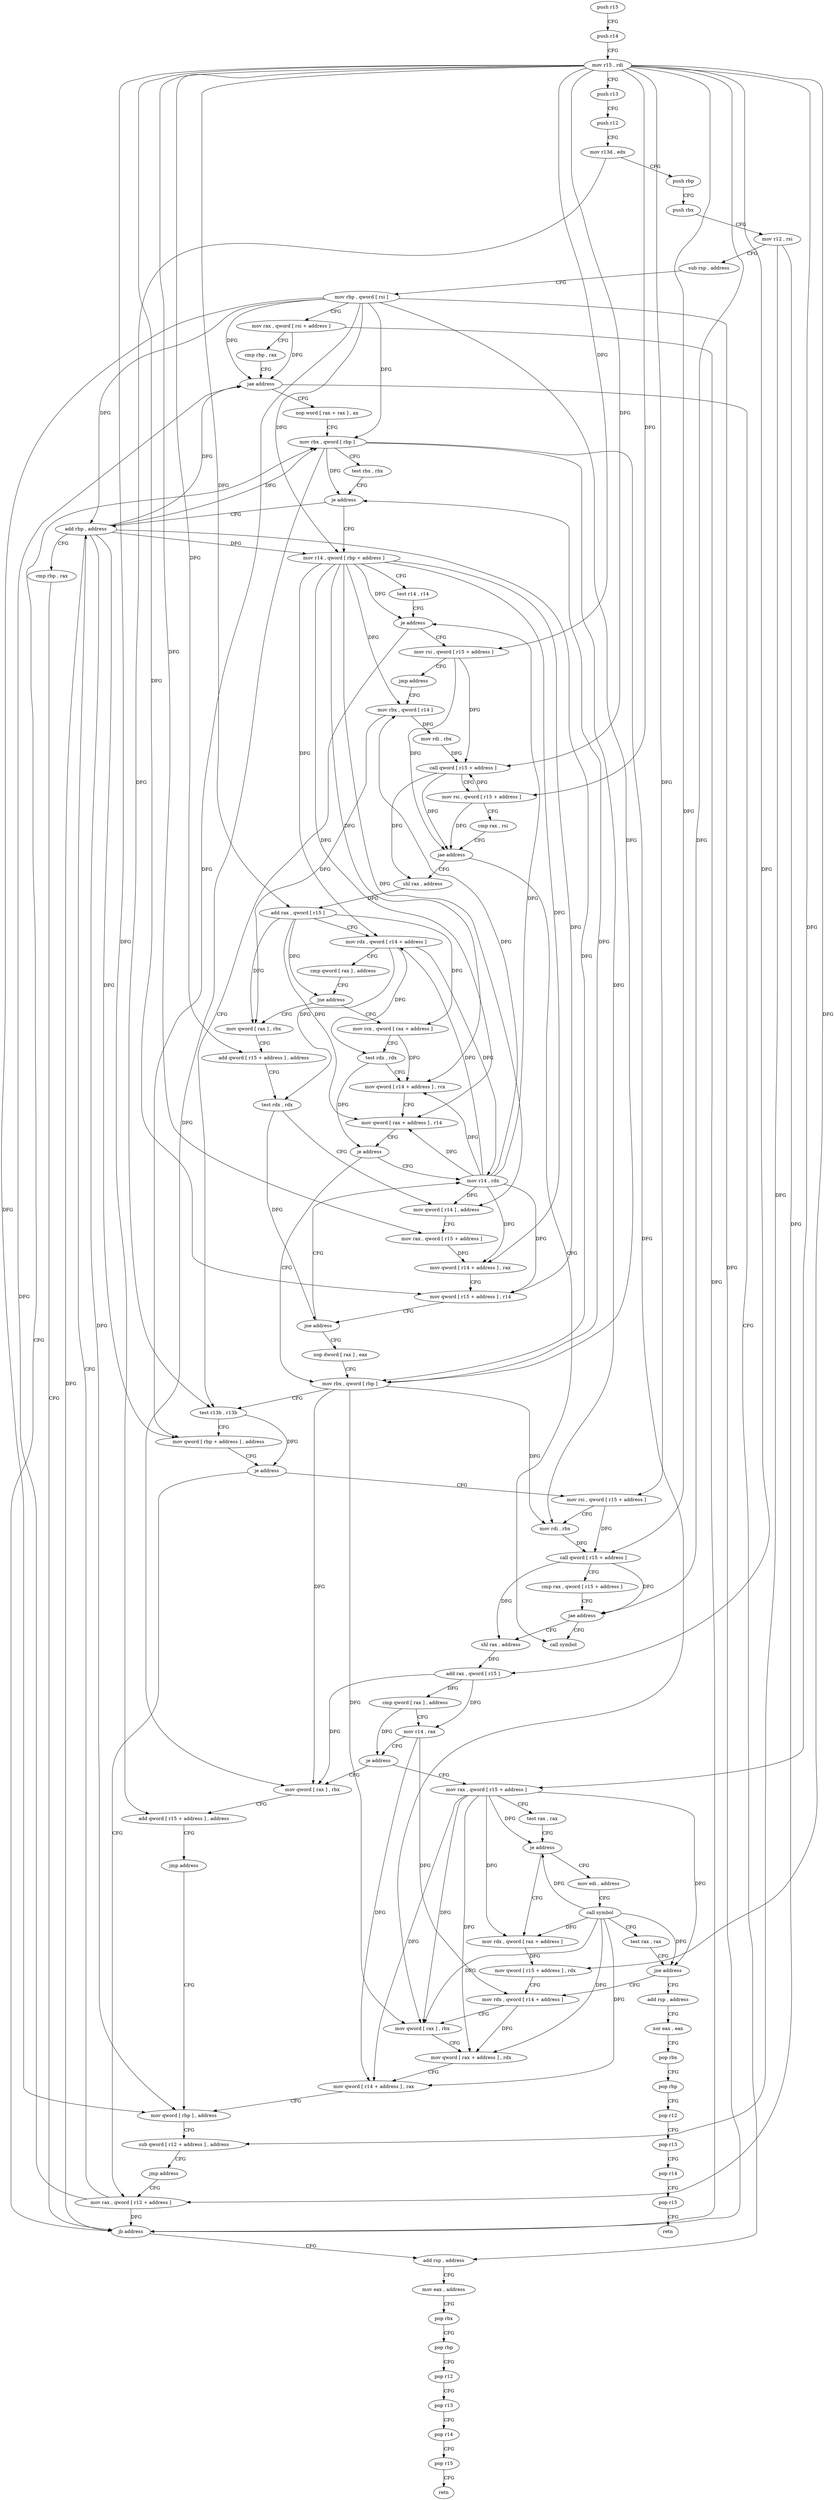 digraph "func" {
"4307744" [label = "push r15" ]
"4307746" [label = "push r14" ]
"4307748" [label = "mov r15 , rdi" ]
"4307751" [label = "push r13" ]
"4307753" [label = "push r12" ]
"4307755" [label = "mov r13d , edx" ]
"4307758" [label = "push rbp" ]
"4307759" [label = "push rbx" ]
"4307760" [label = "mov r12 , rsi" ]
"4307763" [label = "sub rsp , address" ]
"4307767" [label = "mov rbp , qword [ rsi ]" ]
"4307770" [label = "mov rax , qword [ rsi + address ]" ]
"4307774" [label = "cmp rbp , rax" ]
"4307777" [label = "jae address" ]
"4307955" [label = "add rsp , address" ]
"4307783" [label = "nop word [ rax + rax ] , ax" ]
"4307959" [label = "mov eax , address" ]
"4307964" [label = "pop rbx" ]
"4307965" [label = "pop rbp" ]
"4307966" [label = "pop r12" ]
"4307968" [label = "pop r13" ]
"4307970" [label = "pop r14" ]
"4307972" [label = "pop r15" ]
"4307974" [label = "retn" ]
"4307792" [label = "mov rbx , qword [ rbp ]" ]
"4307942" [label = "add rbp , address" ]
"4307946" [label = "cmp rbp , rax" ]
"4307949" [label = "jb address" ]
"4307805" [label = "mov r14 , qword [ rbp + address ]" ]
"4307809" [label = "test r14 , r14" ]
"4307812" [label = "je address" ]
"4307924" [label = "test r13b , r13b" ]
"4307814" [label = "mov rsi , qword [ r15 + address ]" ]
"4307796" [label = "test rbx , rbx" ]
"4307799" [label = "je address" ]
"4307927" [label = "mov qword [ rbp + address ] , address" ]
"4307935" [label = "je address" ]
"4307984" [label = "mov rsi , qword [ r15 + address ]" ]
"4307937" [label = "mov rax , qword [ r12 + address ]" ]
"4307818" [label = "jmp address" ]
"4307844" [label = "mov rbx , qword [ r14 ]" ]
"4307988" [label = "mov rdi , rbx" ]
"4307991" [label = "call qword [ r15 + address ]" ]
"4307995" [label = "cmp rax , qword [ r15 + address ]" ]
"4307999" [label = "jae address" ]
"4308107" [label = "call symbol" ]
"4308001" [label = "shl rax , address" ]
"4307847" [label = "mov rdi , rbx" ]
"4307850" [label = "call qword [ r15 + address ]" ]
"4307854" [label = "mov rsi , qword [ r15 + address ]" ]
"4307858" [label = "cmp rax , rsi" ]
"4307861" [label = "jae address" ]
"4307867" [label = "shl rax , address" ]
"4308005" [label = "add rax , qword [ r15 ]" ]
"4308008" [label = "cmp qword [ rax ] , address" ]
"4308012" [label = "mov r14 , rax" ]
"4308015" [label = "je address" ]
"4308065" [label = "mov qword [ rax ] , rbx" ]
"4308017" [label = "mov rax , qword [ r15 + address ]" ]
"4307871" [label = "add rax , qword [ r15 ]" ]
"4307874" [label = "mov rdx , qword [ r14 + address ]" ]
"4307878" [label = "cmp qword [ rax ] , address" ]
"4307882" [label = "jne address" ]
"4307824" [label = "mov rcx , qword [ rax + address ]" ]
"4307884" [label = "mov qword [ rax ] , rbx" ]
"4308068" [label = "add qword [ r15 + address ] , address" ]
"4308073" [label = "jmp address" ]
"4308049" [label = "mov qword [ rbp ] , address" ]
"4308021" [label = "test rax , rax" ]
"4308024" [label = "je address" ]
"4308075" [label = "mov edi , address" ]
"4308026" [label = "mov rdx , qword [ rax + address ]" ]
"4307828" [label = "test rdx , rdx" ]
"4307831" [label = "mov qword [ r14 + address ] , rcx" ]
"4307835" [label = "mov qword [ rax + address ] , r14" ]
"4307839" [label = "je address" ]
"4307920" [label = "mov rbx , qword [ rbp ]" ]
"4307841" [label = "mov r14 , rdx" ]
"4307887" [label = "add qword [ r15 + address ] , address" ]
"4307892" [label = "test rdx , rdx" ]
"4307895" [label = "mov qword [ r14 ] , address" ]
"4307902" [label = "mov rax , qword [ r15 + address ]" ]
"4307906" [label = "mov qword [ r14 + address ] , rax" ]
"4307910" [label = "mov qword [ r15 + address ] , r14" ]
"4307914" [label = "jne address" ]
"4307916" [label = "nop dword [ rax ] , eax" ]
"4308057" [label = "sub qword [ r12 + address ] , address" ]
"4308063" [label = "jmp address" ]
"4308080" [label = "call symbol" ]
"4308085" [label = "test rax , rax" ]
"4308088" [label = "jne address" ]
"4308034" [label = "mov rdx , qword [ r14 + address ]" ]
"4308090" [label = "add rsp , address" ]
"4308030" [label = "mov qword [ r15 + address ] , rdx" ]
"4308038" [label = "mov qword [ rax ] , rbx" ]
"4308041" [label = "mov qword [ rax + address ] , rdx" ]
"4308045" [label = "mov qword [ r14 + address ] , rax" ]
"4308094" [label = "xor eax , eax" ]
"4308096" [label = "pop rbx" ]
"4308097" [label = "pop rbp" ]
"4308098" [label = "pop r12" ]
"4308100" [label = "pop r13" ]
"4308102" [label = "pop r14" ]
"4308104" [label = "pop r15" ]
"4308106" [label = "retn" ]
"4307744" -> "4307746" [ label = "CFG" ]
"4307746" -> "4307748" [ label = "CFG" ]
"4307748" -> "4307751" [ label = "CFG" ]
"4307748" -> "4307814" [ label = "DFG" ]
"4307748" -> "4307984" [ label = "DFG" ]
"4307748" -> "4307991" [ label = "DFG" ]
"4307748" -> "4307999" [ label = "DFG" ]
"4307748" -> "4307850" [ label = "DFG" ]
"4307748" -> "4307854" [ label = "DFG" ]
"4307748" -> "4308005" [ label = "DFG" ]
"4307748" -> "4307871" [ label = "DFG" ]
"4307748" -> "4308068" [ label = "DFG" ]
"4307748" -> "4308017" [ label = "DFG" ]
"4307748" -> "4307887" [ label = "DFG" ]
"4307748" -> "4307902" [ label = "DFG" ]
"4307748" -> "4307910" [ label = "DFG" ]
"4307748" -> "4308030" [ label = "DFG" ]
"4307751" -> "4307753" [ label = "CFG" ]
"4307753" -> "4307755" [ label = "CFG" ]
"4307755" -> "4307758" [ label = "CFG" ]
"4307755" -> "4307924" [ label = "DFG" ]
"4307758" -> "4307759" [ label = "CFG" ]
"4307759" -> "4307760" [ label = "CFG" ]
"4307760" -> "4307763" [ label = "CFG" ]
"4307760" -> "4307937" [ label = "DFG" ]
"4307760" -> "4308057" [ label = "DFG" ]
"4307763" -> "4307767" [ label = "CFG" ]
"4307767" -> "4307770" [ label = "CFG" ]
"4307767" -> "4307777" [ label = "DFG" ]
"4307767" -> "4307792" [ label = "DFG" ]
"4307767" -> "4307942" [ label = "DFG" ]
"4307767" -> "4307949" [ label = "DFG" ]
"4307767" -> "4307805" [ label = "DFG" ]
"4307767" -> "4307927" [ label = "DFG" ]
"4307767" -> "4308049" [ label = "DFG" ]
"4307767" -> "4307920" [ label = "DFG" ]
"4307770" -> "4307774" [ label = "CFG" ]
"4307770" -> "4307777" [ label = "DFG" ]
"4307770" -> "4307949" [ label = "DFG" ]
"4307774" -> "4307777" [ label = "CFG" ]
"4307777" -> "4307955" [ label = "CFG" ]
"4307777" -> "4307783" [ label = "CFG" ]
"4307955" -> "4307959" [ label = "CFG" ]
"4307783" -> "4307792" [ label = "CFG" ]
"4307959" -> "4307964" [ label = "CFG" ]
"4307964" -> "4307965" [ label = "CFG" ]
"4307965" -> "4307966" [ label = "CFG" ]
"4307966" -> "4307968" [ label = "CFG" ]
"4307968" -> "4307970" [ label = "CFG" ]
"4307970" -> "4307972" [ label = "CFG" ]
"4307972" -> "4307974" [ label = "CFG" ]
"4307792" -> "4307796" [ label = "CFG" ]
"4307792" -> "4307799" [ label = "DFG" ]
"4307792" -> "4307988" [ label = "DFG" ]
"4307792" -> "4308065" [ label = "DFG" ]
"4307792" -> "4308038" [ label = "DFG" ]
"4307942" -> "4307946" [ label = "CFG" ]
"4307942" -> "4307792" [ label = "DFG" ]
"4307942" -> "4307777" [ label = "DFG" ]
"4307942" -> "4307949" [ label = "DFG" ]
"4307942" -> "4307805" [ label = "DFG" ]
"4307942" -> "4307927" [ label = "DFG" ]
"4307942" -> "4308049" [ label = "DFG" ]
"4307942" -> "4307920" [ label = "DFG" ]
"4307946" -> "4307949" [ label = "CFG" ]
"4307949" -> "4307792" [ label = "CFG" ]
"4307949" -> "4307955" [ label = "CFG" ]
"4307805" -> "4307809" [ label = "CFG" ]
"4307805" -> "4307812" [ label = "DFG" ]
"4307805" -> "4307844" [ label = "DFG" ]
"4307805" -> "4307874" [ label = "DFG" ]
"4307805" -> "4307831" [ label = "DFG" ]
"4307805" -> "4307835" [ label = "DFG" ]
"4307805" -> "4307895" [ label = "DFG" ]
"4307805" -> "4307906" [ label = "DFG" ]
"4307805" -> "4307910" [ label = "DFG" ]
"4307809" -> "4307812" [ label = "CFG" ]
"4307812" -> "4307924" [ label = "CFG" ]
"4307812" -> "4307814" [ label = "CFG" ]
"4307924" -> "4307927" [ label = "CFG" ]
"4307924" -> "4307935" [ label = "DFG" ]
"4307814" -> "4307818" [ label = "CFG" ]
"4307814" -> "4307850" [ label = "DFG" ]
"4307814" -> "4307861" [ label = "DFG" ]
"4307796" -> "4307799" [ label = "CFG" ]
"4307799" -> "4307942" [ label = "CFG" ]
"4307799" -> "4307805" [ label = "CFG" ]
"4307927" -> "4307935" [ label = "CFG" ]
"4307935" -> "4307984" [ label = "CFG" ]
"4307935" -> "4307937" [ label = "CFG" ]
"4307984" -> "4307988" [ label = "CFG" ]
"4307984" -> "4307991" [ label = "DFG" ]
"4307937" -> "4307942" [ label = "CFG" ]
"4307937" -> "4307777" [ label = "DFG" ]
"4307937" -> "4307949" [ label = "DFG" ]
"4307818" -> "4307844" [ label = "CFG" ]
"4307844" -> "4307847" [ label = "DFG" ]
"4307844" -> "4307884" [ label = "DFG" ]
"4307988" -> "4307991" [ label = "DFG" ]
"4307991" -> "4307995" [ label = "CFG" ]
"4307991" -> "4307999" [ label = "DFG" ]
"4307991" -> "4308001" [ label = "DFG" ]
"4307995" -> "4307999" [ label = "CFG" ]
"4307999" -> "4308107" [ label = "CFG" ]
"4307999" -> "4308001" [ label = "CFG" ]
"4308001" -> "4308005" [ label = "DFG" ]
"4307847" -> "4307850" [ label = "DFG" ]
"4307850" -> "4307854" [ label = "CFG" ]
"4307850" -> "4307861" [ label = "DFG" ]
"4307850" -> "4307867" [ label = "DFG" ]
"4307854" -> "4307858" [ label = "CFG" ]
"4307854" -> "4307850" [ label = "DFG" ]
"4307854" -> "4307861" [ label = "DFG" ]
"4307858" -> "4307861" [ label = "CFG" ]
"4307861" -> "4308107" [ label = "CFG" ]
"4307861" -> "4307867" [ label = "CFG" ]
"4307867" -> "4307871" [ label = "DFG" ]
"4308005" -> "4308008" [ label = "DFG" ]
"4308005" -> "4308012" [ label = "DFG" ]
"4308005" -> "4308065" [ label = "DFG" ]
"4308008" -> "4308012" [ label = "CFG" ]
"4308008" -> "4308015" [ label = "DFG" ]
"4308012" -> "4308015" [ label = "CFG" ]
"4308012" -> "4308034" [ label = "DFG" ]
"4308012" -> "4308045" [ label = "DFG" ]
"4308015" -> "4308065" [ label = "CFG" ]
"4308015" -> "4308017" [ label = "CFG" ]
"4308065" -> "4308068" [ label = "CFG" ]
"4308017" -> "4308021" [ label = "CFG" ]
"4308017" -> "4308024" [ label = "DFG" ]
"4308017" -> "4308088" [ label = "DFG" ]
"4308017" -> "4308026" [ label = "DFG" ]
"4308017" -> "4308038" [ label = "DFG" ]
"4308017" -> "4308041" [ label = "DFG" ]
"4308017" -> "4308045" [ label = "DFG" ]
"4307871" -> "4307874" [ label = "CFG" ]
"4307871" -> "4307882" [ label = "DFG" ]
"4307871" -> "4307824" [ label = "DFG" ]
"4307871" -> "4307835" [ label = "DFG" ]
"4307871" -> "4307884" [ label = "DFG" ]
"4307874" -> "4307878" [ label = "CFG" ]
"4307874" -> "4307828" [ label = "DFG" ]
"4307874" -> "4307892" [ label = "DFG" ]
"4307874" -> "4307841" [ label = "DFG" ]
"4307878" -> "4307882" [ label = "CFG" ]
"4307882" -> "4307824" [ label = "CFG" ]
"4307882" -> "4307884" [ label = "CFG" ]
"4307824" -> "4307828" [ label = "CFG" ]
"4307824" -> "4307831" [ label = "DFG" ]
"4307884" -> "4307887" [ label = "CFG" ]
"4308068" -> "4308073" [ label = "CFG" ]
"4308073" -> "4308049" [ label = "CFG" ]
"4308049" -> "4308057" [ label = "CFG" ]
"4308021" -> "4308024" [ label = "CFG" ]
"4308024" -> "4308075" [ label = "CFG" ]
"4308024" -> "4308026" [ label = "CFG" ]
"4308075" -> "4308080" [ label = "CFG" ]
"4308026" -> "4308030" [ label = "DFG" ]
"4307828" -> "4307831" [ label = "CFG" ]
"4307828" -> "4307839" [ label = "DFG" ]
"4307831" -> "4307835" [ label = "CFG" ]
"4307835" -> "4307839" [ label = "CFG" ]
"4307839" -> "4307920" [ label = "CFG" ]
"4307839" -> "4307841" [ label = "CFG" ]
"4307920" -> "4307924" [ label = "CFG" ]
"4307920" -> "4307799" [ label = "DFG" ]
"4307920" -> "4307988" [ label = "DFG" ]
"4307920" -> "4308065" [ label = "DFG" ]
"4307920" -> "4308038" [ label = "DFG" ]
"4307841" -> "4307844" [ label = "DFG" ]
"4307841" -> "4307812" [ label = "DFG" ]
"4307841" -> "4307874" [ label = "DFG" ]
"4307841" -> "4307835" [ label = "DFG" ]
"4307841" -> "4307895" [ label = "DFG" ]
"4307841" -> "4307910" [ label = "DFG" ]
"4307841" -> "4307831" [ label = "DFG" ]
"4307841" -> "4307906" [ label = "DFG" ]
"4307887" -> "4307892" [ label = "CFG" ]
"4307892" -> "4307895" [ label = "CFG" ]
"4307892" -> "4307914" [ label = "DFG" ]
"4307895" -> "4307902" [ label = "CFG" ]
"4307902" -> "4307906" [ label = "DFG" ]
"4307906" -> "4307910" [ label = "CFG" ]
"4307910" -> "4307914" [ label = "CFG" ]
"4307914" -> "4307841" [ label = "CFG" ]
"4307914" -> "4307916" [ label = "CFG" ]
"4307916" -> "4307920" [ label = "CFG" ]
"4308057" -> "4308063" [ label = "CFG" ]
"4308063" -> "4307937" [ label = "CFG" ]
"4308080" -> "4308085" [ label = "CFG" ]
"4308080" -> "4308024" [ label = "DFG" ]
"4308080" -> "4308088" [ label = "DFG" ]
"4308080" -> "4308026" [ label = "DFG" ]
"4308080" -> "4308038" [ label = "DFG" ]
"4308080" -> "4308041" [ label = "DFG" ]
"4308080" -> "4308045" [ label = "DFG" ]
"4308085" -> "4308088" [ label = "CFG" ]
"4308088" -> "4308034" [ label = "CFG" ]
"4308088" -> "4308090" [ label = "CFG" ]
"4308034" -> "4308038" [ label = "CFG" ]
"4308034" -> "4308041" [ label = "DFG" ]
"4308090" -> "4308094" [ label = "CFG" ]
"4308030" -> "4308034" [ label = "CFG" ]
"4308038" -> "4308041" [ label = "CFG" ]
"4308041" -> "4308045" [ label = "CFG" ]
"4308045" -> "4308049" [ label = "CFG" ]
"4308094" -> "4308096" [ label = "CFG" ]
"4308096" -> "4308097" [ label = "CFG" ]
"4308097" -> "4308098" [ label = "CFG" ]
"4308098" -> "4308100" [ label = "CFG" ]
"4308100" -> "4308102" [ label = "CFG" ]
"4308102" -> "4308104" [ label = "CFG" ]
"4308104" -> "4308106" [ label = "CFG" ]
}
